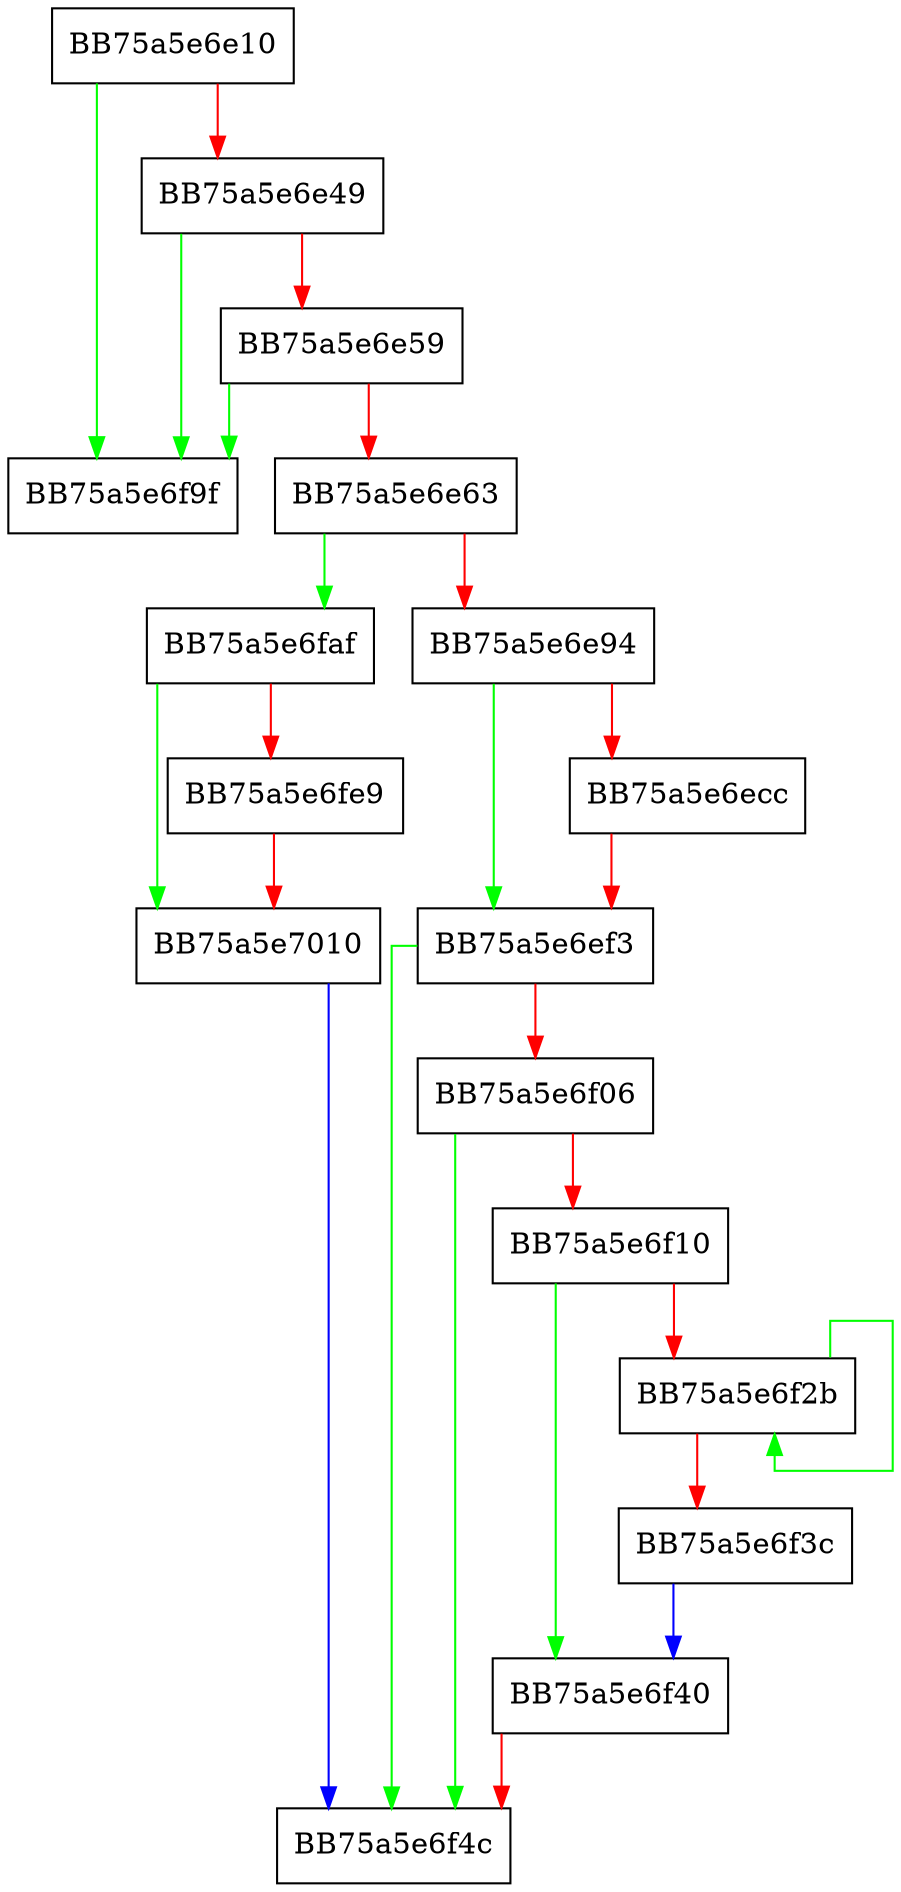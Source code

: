 digraph JsonSerialize {
  node [shape="box"];
  graph [splines=ortho];
  BB75a5e6e10 -> BB75a5e6f9f [color="green"];
  BB75a5e6e10 -> BB75a5e6e49 [color="red"];
  BB75a5e6e49 -> BB75a5e6f9f [color="green"];
  BB75a5e6e49 -> BB75a5e6e59 [color="red"];
  BB75a5e6e59 -> BB75a5e6f9f [color="green"];
  BB75a5e6e59 -> BB75a5e6e63 [color="red"];
  BB75a5e6e63 -> BB75a5e6faf [color="green"];
  BB75a5e6e63 -> BB75a5e6e94 [color="red"];
  BB75a5e6e94 -> BB75a5e6ef3 [color="green"];
  BB75a5e6e94 -> BB75a5e6ecc [color="red"];
  BB75a5e6ecc -> BB75a5e6ef3 [color="red"];
  BB75a5e6ef3 -> BB75a5e6f4c [color="green"];
  BB75a5e6ef3 -> BB75a5e6f06 [color="red"];
  BB75a5e6f06 -> BB75a5e6f4c [color="green"];
  BB75a5e6f06 -> BB75a5e6f10 [color="red"];
  BB75a5e6f10 -> BB75a5e6f40 [color="green"];
  BB75a5e6f10 -> BB75a5e6f2b [color="red"];
  BB75a5e6f2b -> BB75a5e6f2b [color="green"];
  BB75a5e6f2b -> BB75a5e6f3c [color="red"];
  BB75a5e6f3c -> BB75a5e6f40 [color="blue"];
  BB75a5e6f40 -> BB75a5e6f4c [color="red"];
  BB75a5e6faf -> BB75a5e7010 [color="green"];
  BB75a5e6faf -> BB75a5e6fe9 [color="red"];
  BB75a5e6fe9 -> BB75a5e7010 [color="red"];
  BB75a5e7010 -> BB75a5e6f4c [color="blue"];
}